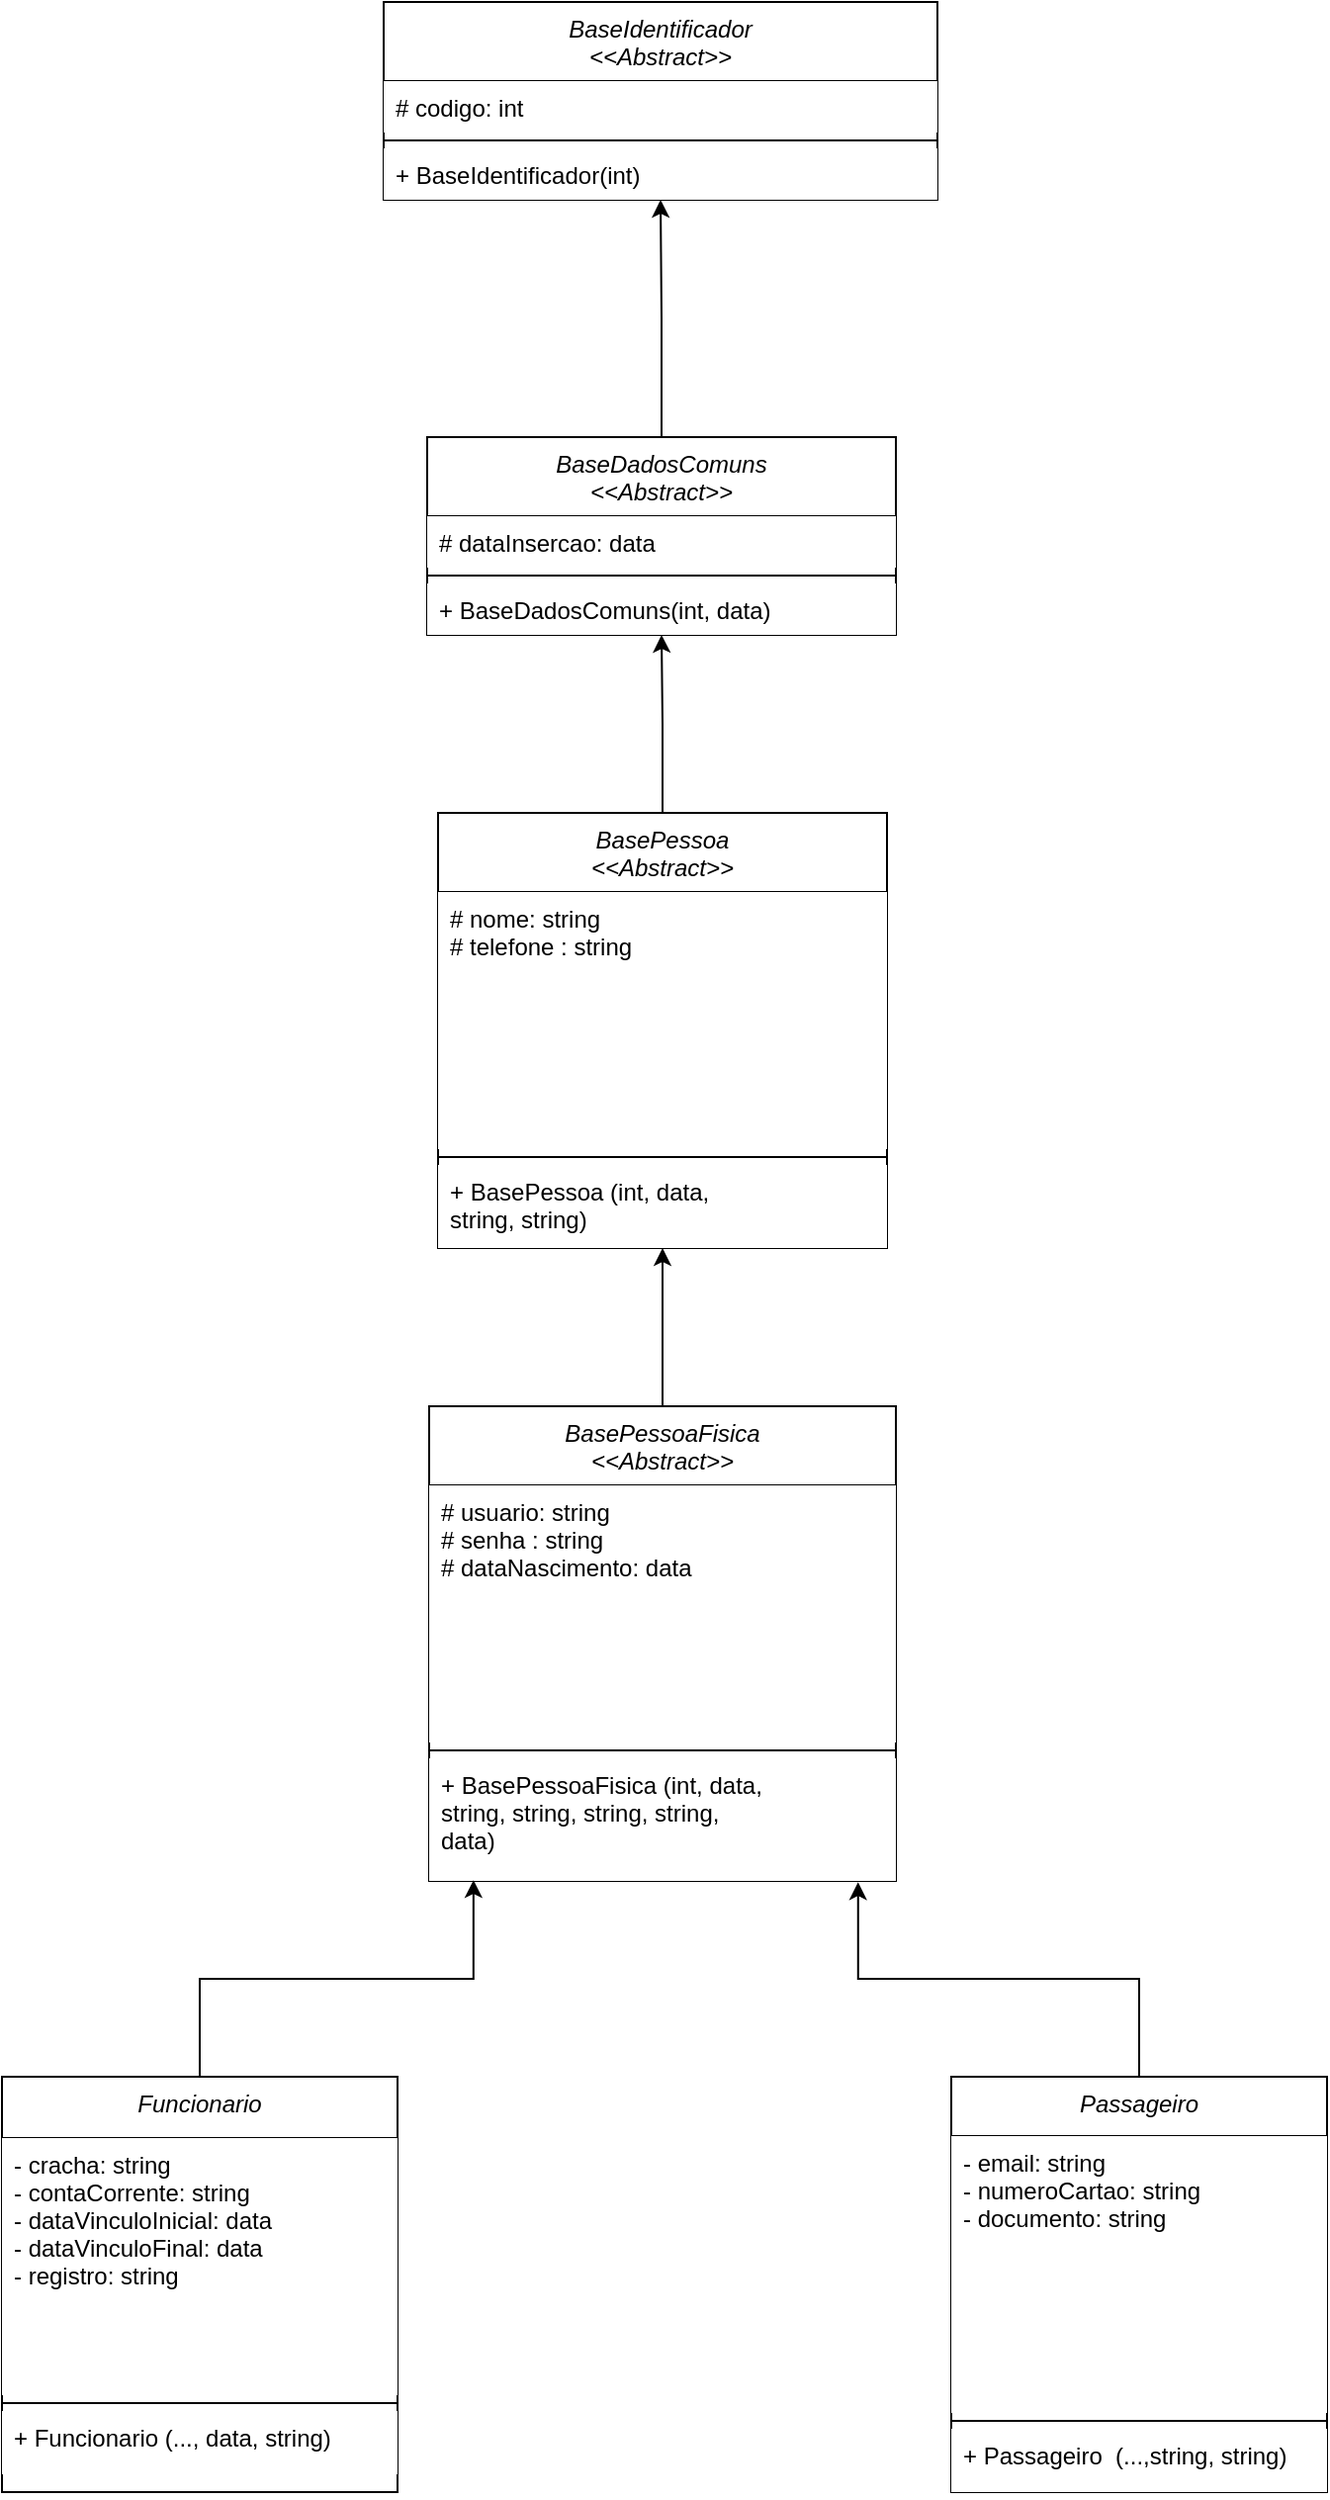 <mxfile version="21.7.1" type="github">
  <diagram id="C5RBs43oDa-KdzZeNtuy" name="Page-1">
    <mxGraphModel dx="839" dy="454" grid="1" gridSize="10" guides="1" tooltips="1" connect="1" arrows="1" fold="1" page="1" pageScale="1" pageWidth="827" pageHeight="1169" math="0" shadow="0">
      <root>
        <mxCell id="WIyWlLk6GJQsqaUBKTNV-0" />
        <mxCell id="WIyWlLk6GJQsqaUBKTNV-1" parent="WIyWlLk6GJQsqaUBKTNV-0" />
        <mxCell id="zkfFHV4jXpPFQw0GAbJ--0" value="BaseIdentificador&#xa;&lt;&lt;Abstract&gt;&gt;" style="swimlane;fontStyle=2;align=center;verticalAlign=top;childLayout=stackLayout;horizontal=1;startSize=40;horizontalStack=0;resizeParent=1;resizeLast=0;collapsible=1;marginBottom=0;rounded=0;shadow=0;strokeWidth=1;fillColor=default;strokeColor=default;fillStyle=solid;" parent="WIyWlLk6GJQsqaUBKTNV-1" vertex="1">
          <mxGeometry x="273" y="120" width="280" height="100" as="geometry">
            <mxRectangle x="230" y="140" width="160" height="26" as="alternateBounds" />
          </mxGeometry>
        </mxCell>
        <mxCell id="zkfFHV4jXpPFQw0GAbJ--1" value="# codigo: int" style="text;align=left;verticalAlign=top;spacingLeft=4;spacingRight=4;overflow=hidden;rotatable=0;points=[[0,0.5],[1,0.5]];portConstraint=eastwest;fillColor=default;strokeColor=none;fillStyle=solid;" parent="zkfFHV4jXpPFQw0GAbJ--0" vertex="1">
          <mxGeometry y="40" width="280" height="26" as="geometry" />
        </mxCell>
        <mxCell id="zkfFHV4jXpPFQw0GAbJ--4" value="" style="line;html=1;strokeWidth=1;align=left;verticalAlign=middle;spacingTop=-1;spacingLeft=3;spacingRight=3;rotatable=0;labelPosition=right;points=[];portConstraint=eastwest;fillColor=default;strokeColor=default;fillStyle=solid;" parent="zkfFHV4jXpPFQw0GAbJ--0" vertex="1">
          <mxGeometry y="66" width="280" height="8" as="geometry" />
        </mxCell>
        <mxCell id="zkfFHV4jXpPFQw0GAbJ--5" value="+ BaseIdentificador(int)" style="text;align=left;verticalAlign=top;spacingLeft=4;spacingRight=4;overflow=hidden;rotatable=0;points=[[0,0.5],[1,0.5]];portConstraint=eastwest;fillColor=default;strokeColor=none;fillStyle=solid;" parent="zkfFHV4jXpPFQw0GAbJ--0" vertex="1">
          <mxGeometry y="74" width="280" height="26" as="geometry" />
        </mxCell>
        <mxCell id="YrgQH5f2HvQNOYshb8kn-24" style="edgeStyle=orthogonalEdgeStyle;rounded=0;orthogonalLoop=1;jettySize=auto;html=1;exitX=0.5;exitY=0;exitDx=0;exitDy=0;entryX=0.5;entryY=1;entryDx=0;entryDy=0;" parent="WIyWlLk6GJQsqaUBKTNV-1" source="YrgQH5f2HvQNOYshb8kn-0" target="zkfFHV4jXpPFQw0GAbJ--0" edge="1">
          <mxGeometry relative="1" as="geometry" />
        </mxCell>
        <mxCell id="YrgQH5f2HvQNOYshb8kn-0" value="BaseDadosComuns&#xa;&lt;&lt;Abstract&gt;&gt;" style="swimlane;fontStyle=2;align=center;verticalAlign=top;childLayout=stackLayout;horizontal=1;startSize=40;horizontalStack=0;resizeParent=1;resizeLast=0;collapsible=1;marginBottom=0;rounded=0;shadow=0;strokeWidth=1;fillColor=default;strokeColor=default;swimlaneLine=1;perimeterSpacing=0;" parent="WIyWlLk6GJQsqaUBKTNV-1" vertex="1">
          <mxGeometry x="295" y="340" width="237" height="100" as="geometry">
            <mxRectangle x="230" y="140" width="160" height="26" as="alternateBounds" />
          </mxGeometry>
        </mxCell>
        <mxCell id="YrgQH5f2HvQNOYshb8kn-1" value="# dataInsercao: data&#xa;" style="text;align=left;verticalAlign=top;spacingLeft=4;spacingRight=4;overflow=hidden;rotatable=0;points=[[0,0.5],[1,0.5]];portConstraint=eastwest;fillColor=default;strokeColor=none;" parent="YrgQH5f2HvQNOYshb8kn-0" vertex="1">
          <mxGeometry y="40" width="237" height="26" as="geometry" />
        </mxCell>
        <mxCell id="YrgQH5f2HvQNOYshb8kn-2" value="" style="line;html=1;strokeWidth=1;align=left;verticalAlign=middle;spacingTop=-1;spacingLeft=3;spacingRight=3;rotatable=0;labelPosition=right;points=[];portConstraint=eastwest;fillColor=default;strokeColor=#000000;" parent="YrgQH5f2HvQNOYshb8kn-0" vertex="1">
          <mxGeometry y="66" width="237" height="8" as="geometry" />
        </mxCell>
        <mxCell id="YrgQH5f2HvQNOYshb8kn-3" value="+ BaseDadosComuns(int, data)" style="text;align=left;verticalAlign=top;spacingLeft=4;spacingRight=4;overflow=hidden;rotatable=0;points=[[0,0.5],[1,0.5]];portConstraint=eastwest;fillColor=default;strokeColor=none;" parent="YrgQH5f2HvQNOYshb8kn-0" vertex="1">
          <mxGeometry y="74" width="237" height="26" as="geometry" />
        </mxCell>
        <mxCell id="YrgQH5f2HvQNOYshb8kn-21" style="edgeStyle=orthogonalEdgeStyle;rounded=0;orthogonalLoop=1;jettySize=auto;html=1;exitX=0.5;exitY=0;exitDx=0;exitDy=0;entryX=0.5;entryY=1;entryDx=0;entryDy=0;" parent="WIyWlLk6GJQsqaUBKTNV-1" source="YrgQH5f2HvQNOYshb8kn-8" target="YrgQH5f2HvQNOYshb8kn-0" edge="1">
          <mxGeometry relative="1" as="geometry" />
        </mxCell>
        <mxCell id="YrgQH5f2HvQNOYshb8kn-8" value="BasePessoa&#xa;&lt;&lt;Abstract&gt;&gt;" style="swimlane;fontStyle=2;align=center;verticalAlign=top;childLayout=stackLayout;horizontal=1;startSize=40;horizontalStack=0;resizeParent=1;resizeLast=0;collapsible=1;marginBottom=0;rounded=0;shadow=0;strokeWidth=1;" parent="WIyWlLk6GJQsqaUBKTNV-1" vertex="1">
          <mxGeometry x="300.5" y="530" width="227" height="220" as="geometry">
            <mxRectangle x="230" y="140" width="160" height="26" as="alternateBounds" />
          </mxGeometry>
        </mxCell>
        <mxCell id="YrgQH5f2HvQNOYshb8kn-9" value="# nome: string&#xa;# telefone : string&#xa;&#xa;&#xa;" style="text;align=left;verticalAlign=top;spacingLeft=4;spacingRight=4;overflow=hidden;rotatable=0;points=[[0,0.5],[1,0.5]];portConstraint=eastwest;fillColor=default;" parent="YrgQH5f2HvQNOYshb8kn-8" vertex="1">
          <mxGeometry y="40" width="227" height="130" as="geometry" />
        </mxCell>
        <mxCell id="YrgQH5f2HvQNOYshb8kn-10" value="" style="line;html=1;strokeWidth=1;align=left;verticalAlign=middle;spacingTop=-1;spacingLeft=3;spacingRight=3;rotatable=0;labelPosition=right;points=[];portConstraint=eastwest;" parent="YrgQH5f2HvQNOYshb8kn-8" vertex="1">
          <mxGeometry y="170" width="227" height="8" as="geometry" />
        </mxCell>
        <mxCell id="YrgQH5f2HvQNOYshb8kn-11" value="+ BasePessoa (int, data, &#xa;string, string)" style="text;align=left;verticalAlign=top;spacingLeft=4;spacingRight=4;overflow=hidden;rotatable=0;points=[[0,0.5],[1,0.5]];portConstraint=eastwest;fillColor=default;" parent="YrgQH5f2HvQNOYshb8kn-8" vertex="1">
          <mxGeometry y="178" width="227" height="42" as="geometry" />
        </mxCell>
        <mxCell id="O66jRTEvPp1a1v09u3Eo-12" style="edgeStyle=orthogonalEdgeStyle;rounded=0;orthogonalLoop=1;jettySize=auto;html=1;exitX=0.5;exitY=0;exitDx=0;exitDy=0;entryX=0.919;entryY=1.01;entryDx=0;entryDy=0;entryPerimeter=0;" parent="WIyWlLk6GJQsqaUBKTNV-1" source="YrgQH5f2HvQNOYshb8kn-16" target="O66jRTEvPp1a1v09u3Eo-3" edge="1">
          <mxGeometry relative="1" as="geometry" />
        </mxCell>
        <mxCell id="YrgQH5f2HvQNOYshb8kn-16" value="Passageiro" style="swimlane;fontStyle=2;align=center;verticalAlign=top;childLayout=stackLayout;horizontal=1;startSize=30;horizontalStack=0;resizeParent=1;resizeLast=0;collapsible=1;marginBottom=0;rounded=0;shadow=0;strokeWidth=1;" parent="WIyWlLk6GJQsqaUBKTNV-1" vertex="1">
          <mxGeometry x="560" y="1169" width="190" height="210" as="geometry">
            <mxRectangle x="230" y="140" width="160" height="26" as="alternateBounds" />
          </mxGeometry>
        </mxCell>
        <mxCell id="YrgQH5f2HvQNOYshb8kn-17" value="- email: string&#xa;- numeroCartao: string&#xa;- documento: string&#xa;&#xa;" style="text;align=left;verticalAlign=top;spacingLeft=4;spacingRight=4;overflow=hidden;rotatable=0;points=[[0,0.5],[1,0.5]];portConstraint=eastwest;fillColor=default;" parent="YrgQH5f2HvQNOYshb8kn-16" vertex="1">
          <mxGeometry y="30" width="190" height="140" as="geometry" />
        </mxCell>
        <mxCell id="YrgQH5f2HvQNOYshb8kn-18" value="" style="line;html=1;strokeWidth=1;align=left;verticalAlign=middle;spacingTop=-1;spacingLeft=3;spacingRight=3;rotatable=0;labelPosition=right;points=[];portConstraint=eastwest;" parent="YrgQH5f2HvQNOYshb8kn-16" vertex="1">
          <mxGeometry y="170" width="190" height="8" as="geometry" />
        </mxCell>
        <mxCell id="YrgQH5f2HvQNOYshb8kn-19" value="+ Passageiro  (...,string, string)" style="text;align=left;verticalAlign=top;spacingLeft=4;spacingRight=4;overflow=hidden;rotatable=0;points=[[0,0.5],[1,0.5]];portConstraint=eastwest;fillColor=default;" parent="YrgQH5f2HvQNOYshb8kn-16" vertex="1">
          <mxGeometry y="178" width="190" height="32" as="geometry" />
        </mxCell>
        <mxCell id="O66jRTEvPp1a1v09u3Eo-14" style="edgeStyle=orthogonalEdgeStyle;rounded=0;orthogonalLoop=1;jettySize=auto;html=1;exitX=0.5;exitY=0;exitDx=0;exitDy=0;entryX=0.5;entryY=1;entryDx=0;entryDy=0;" parent="WIyWlLk6GJQsqaUBKTNV-1" source="O66jRTEvPp1a1v09u3Eo-0" target="YrgQH5f2HvQNOYshb8kn-8" edge="1">
          <mxGeometry relative="1" as="geometry" />
        </mxCell>
        <mxCell id="O66jRTEvPp1a1v09u3Eo-0" value="BasePessoaFisica&#xa;&lt;&lt;Abstract&gt;&gt;" style="swimlane;fontStyle=2;align=center;verticalAlign=top;childLayout=stackLayout;horizontal=1;startSize=40;horizontalStack=0;resizeParent=1;resizeLast=0;collapsible=1;marginBottom=0;rounded=0;shadow=0;strokeWidth=1;" parent="WIyWlLk6GJQsqaUBKTNV-1" vertex="1">
          <mxGeometry x="296" y="830" width="236" height="240" as="geometry">
            <mxRectangle x="230" y="140" width="160" height="26" as="alternateBounds" />
          </mxGeometry>
        </mxCell>
        <mxCell id="O66jRTEvPp1a1v09u3Eo-1" value="# usuario: string&#xa;# senha : string&#xa;# dataNascimento: data&#xa;" style="text;align=left;verticalAlign=top;spacingLeft=4;spacingRight=4;overflow=hidden;rotatable=0;points=[[0,0.5],[1,0.5]];portConstraint=eastwest;fillColor=default;" parent="O66jRTEvPp1a1v09u3Eo-0" vertex="1">
          <mxGeometry y="40" width="236" height="130" as="geometry" />
        </mxCell>
        <mxCell id="O66jRTEvPp1a1v09u3Eo-2" value="" style="line;html=1;strokeWidth=1;align=left;verticalAlign=middle;spacingTop=-1;spacingLeft=3;spacingRight=3;rotatable=0;labelPosition=right;points=[];portConstraint=eastwest;" parent="O66jRTEvPp1a1v09u3Eo-0" vertex="1">
          <mxGeometry y="170" width="236" height="8" as="geometry" />
        </mxCell>
        <mxCell id="O66jRTEvPp1a1v09u3Eo-3" value="+ BasePessoaFisica (int, data, &#xa;string, string, string, string,&#xa;data)" style="text;align=left;verticalAlign=top;spacingLeft=4;spacingRight=4;overflow=hidden;rotatable=0;points=[[0,0.5],[1,0.5]];portConstraint=eastwest;fillColor=default;" parent="O66jRTEvPp1a1v09u3Eo-0" vertex="1">
          <mxGeometry y="178" width="236" height="62" as="geometry" />
        </mxCell>
        <mxCell id="O66jRTEvPp1a1v09u3Eo-13" style="edgeStyle=orthogonalEdgeStyle;rounded=0;orthogonalLoop=1;jettySize=auto;html=1;entryX=0.095;entryY=0.993;entryDx=0;entryDy=0;entryPerimeter=0;" parent="WIyWlLk6GJQsqaUBKTNV-1" source="O66jRTEvPp1a1v09u3Eo-4" target="O66jRTEvPp1a1v09u3Eo-3" edge="1">
          <mxGeometry relative="1" as="geometry" />
        </mxCell>
        <mxCell id="O66jRTEvPp1a1v09u3Eo-4" value="Funcionario" style="swimlane;fontStyle=2;align=center;verticalAlign=top;childLayout=stackLayout;horizontal=1;startSize=31;horizontalStack=0;resizeParent=1;resizeLast=0;collapsible=1;marginBottom=0;rounded=0;shadow=0;strokeWidth=1;" parent="WIyWlLk6GJQsqaUBKTNV-1" vertex="1">
          <mxGeometry x="80" y="1169" width="200" height="210" as="geometry">
            <mxRectangle x="230" y="140" width="160" height="26" as="alternateBounds" />
          </mxGeometry>
        </mxCell>
        <mxCell id="O66jRTEvPp1a1v09u3Eo-5" value="- cracha: string&#xa;- contaCorrente: string&#xa;- dataVinculoInicial: data&#xa;- dataVinculoFinal: data&#xa;- registro: string" style="text;align=left;verticalAlign=top;spacingLeft=4;spacingRight=4;overflow=hidden;rotatable=0;points=[[0,0.5],[1,0.5]];portConstraint=eastwest;fillColor=default;" parent="O66jRTEvPp1a1v09u3Eo-4" vertex="1">
          <mxGeometry y="31" width="200" height="130" as="geometry" />
        </mxCell>
        <mxCell id="O66jRTEvPp1a1v09u3Eo-6" value="" style="line;html=1;strokeWidth=1;align=left;verticalAlign=middle;spacingTop=-1;spacingLeft=3;spacingRight=3;rotatable=0;labelPosition=right;points=[];portConstraint=eastwest;" parent="O66jRTEvPp1a1v09u3Eo-4" vertex="1">
          <mxGeometry y="161" width="200" height="8" as="geometry" />
        </mxCell>
        <mxCell id="O66jRTEvPp1a1v09u3Eo-7" value="+ Funcionario (..., data, string)" style="text;align=left;verticalAlign=top;spacingLeft=4;spacingRight=4;overflow=hidden;rotatable=0;points=[[0,0.5],[1,0.5]];portConstraint=eastwest;fillColor=default;" parent="O66jRTEvPp1a1v09u3Eo-4" vertex="1">
          <mxGeometry y="169" width="200" height="32" as="geometry" />
        </mxCell>
      </root>
    </mxGraphModel>
  </diagram>
</mxfile>
